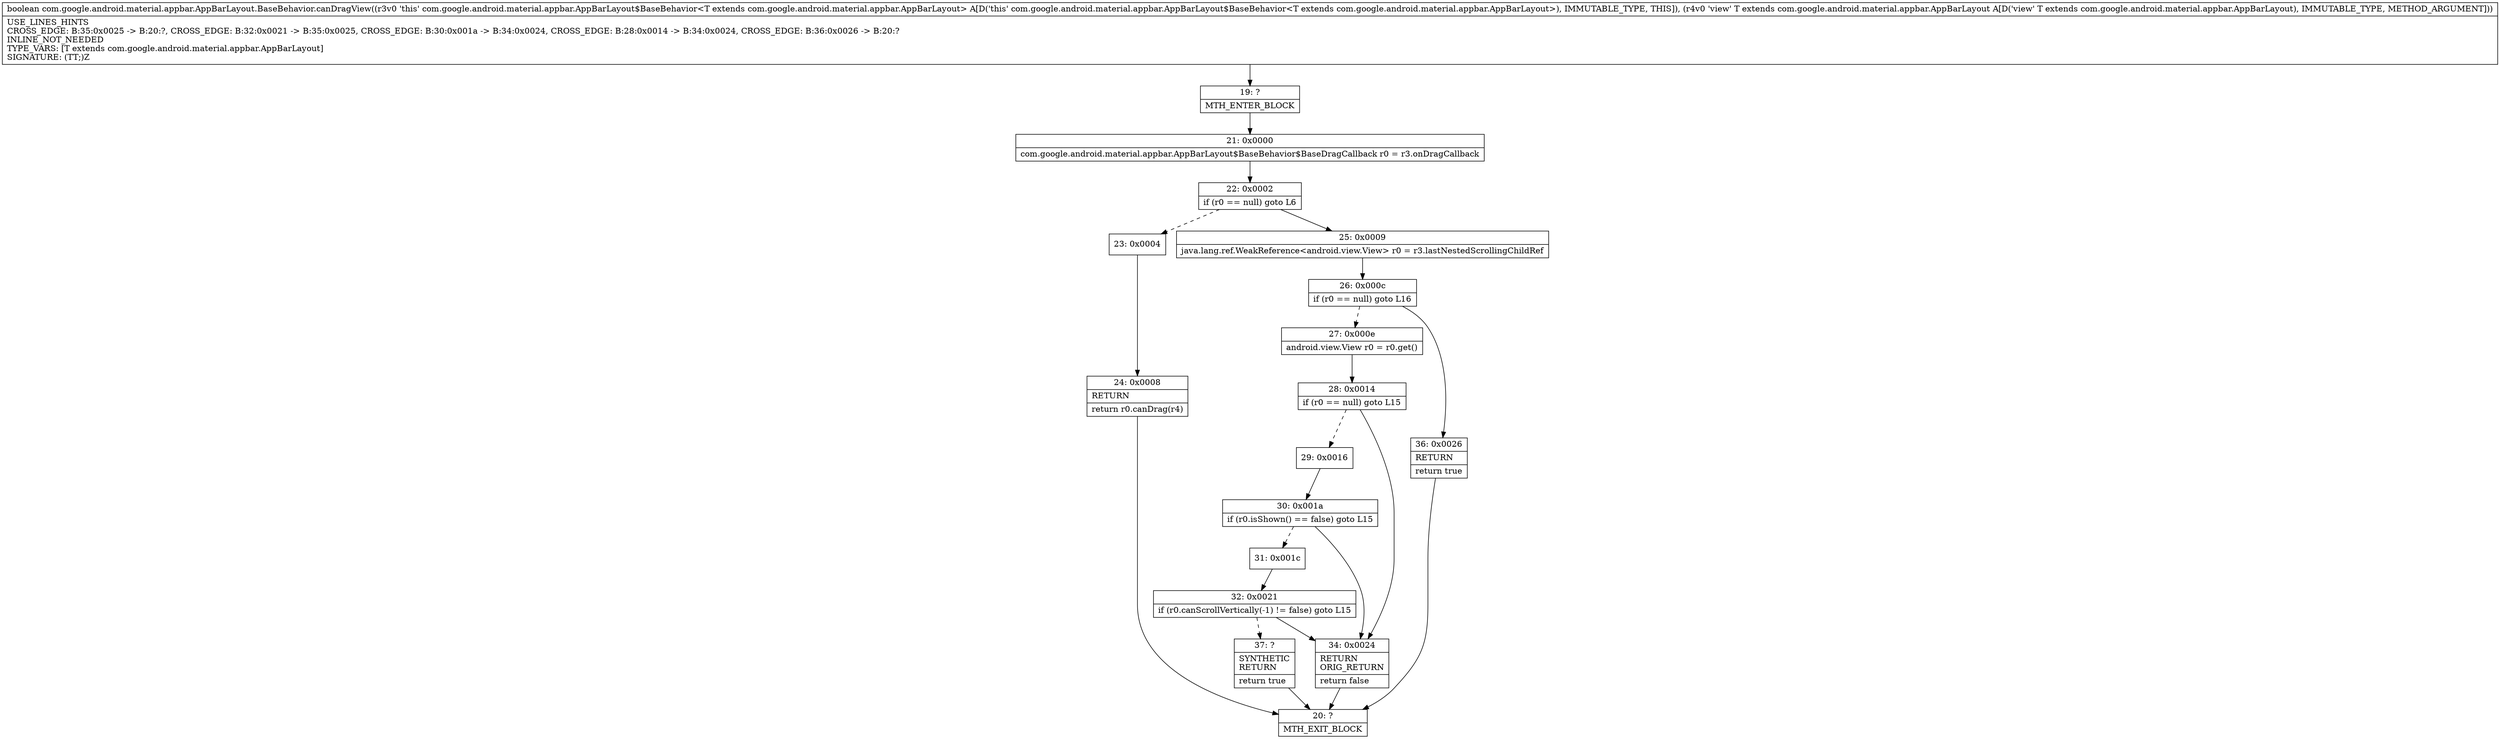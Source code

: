 digraph "CFG forcom.google.android.material.appbar.AppBarLayout.BaseBehavior.canDragView(Lcom\/google\/android\/material\/appbar\/AppBarLayout;)Z" {
Node_19 [shape=record,label="{19\:\ ?|MTH_ENTER_BLOCK\l}"];
Node_21 [shape=record,label="{21\:\ 0x0000|com.google.android.material.appbar.AppBarLayout$BaseBehavior$BaseDragCallback r0 = r3.onDragCallback\l}"];
Node_22 [shape=record,label="{22\:\ 0x0002|if (r0 == null) goto L6\l}"];
Node_23 [shape=record,label="{23\:\ 0x0004}"];
Node_24 [shape=record,label="{24\:\ 0x0008|RETURN\l|return r0.canDrag(r4)\l}"];
Node_20 [shape=record,label="{20\:\ ?|MTH_EXIT_BLOCK\l}"];
Node_25 [shape=record,label="{25\:\ 0x0009|java.lang.ref.WeakReference\<android.view.View\> r0 = r3.lastNestedScrollingChildRef\l}"];
Node_26 [shape=record,label="{26\:\ 0x000c|if (r0 == null) goto L16\l}"];
Node_27 [shape=record,label="{27\:\ 0x000e|android.view.View r0 = r0.get()\l}"];
Node_28 [shape=record,label="{28\:\ 0x0014|if (r0 == null) goto L15\l}"];
Node_29 [shape=record,label="{29\:\ 0x0016}"];
Node_30 [shape=record,label="{30\:\ 0x001a|if (r0.isShown() == false) goto L15\l}"];
Node_31 [shape=record,label="{31\:\ 0x001c}"];
Node_32 [shape=record,label="{32\:\ 0x0021|if (r0.canScrollVertically(\-1) != false) goto L15\l}"];
Node_37 [shape=record,label="{37\:\ ?|SYNTHETIC\lRETURN\l|return true\l}"];
Node_34 [shape=record,label="{34\:\ 0x0024|RETURN\lORIG_RETURN\l|return false\l}"];
Node_36 [shape=record,label="{36\:\ 0x0026|RETURN\l|return true\l}"];
MethodNode[shape=record,label="{boolean com.google.android.material.appbar.AppBarLayout.BaseBehavior.canDragView((r3v0 'this' com.google.android.material.appbar.AppBarLayout$BaseBehavior\<T extends com.google.android.material.appbar.AppBarLayout\> A[D('this' com.google.android.material.appbar.AppBarLayout$BaseBehavior\<T extends com.google.android.material.appbar.AppBarLayout\>), IMMUTABLE_TYPE, THIS]), (r4v0 'view' T extends com.google.android.material.appbar.AppBarLayout A[D('view' T extends com.google.android.material.appbar.AppBarLayout), IMMUTABLE_TYPE, METHOD_ARGUMENT]))  | USE_LINES_HINTS\lCROSS_EDGE: B:35:0x0025 \-\> B:20:?, CROSS_EDGE: B:32:0x0021 \-\> B:35:0x0025, CROSS_EDGE: B:30:0x001a \-\> B:34:0x0024, CROSS_EDGE: B:28:0x0014 \-\> B:34:0x0024, CROSS_EDGE: B:36:0x0026 \-\> B:20:?\lINLINE_NOT_NEEDED\lTYPE_VARS: [T extends com.google.android.material.appbar.AppBarLayout]\lSIGNATURE: (TT;)Z\l}"];
MethodNode -> Node_19;Node_19 -> Node_21;
Node_21 -> Node_22;
Node_22 -> Node_23[style=dashed];
Node_22 -> Node_25;
Node_23 -> Node_24;
Node_24 -> Node_20;
Node_25 -> Node_26;
Node_26 -> Node_27[style=dashed];
Node_26 -> Node_36;
Node_27 -> Node_28;
Node_28 -> Node_29[style=dashed];
Node_28 -> Node_34;
Node_29 -> Node_30;
Node_30 -> Node_31[style=dashed];
Node_30 -> Node_34;
Node_31 -> Node_32;
Node_32 -> Node_34;
Node_32 -> Node_37[style=dashed];
Node_37 -> Node_20;
Node_34 -> Node_20;
Node_36 -> Node_20;
}

